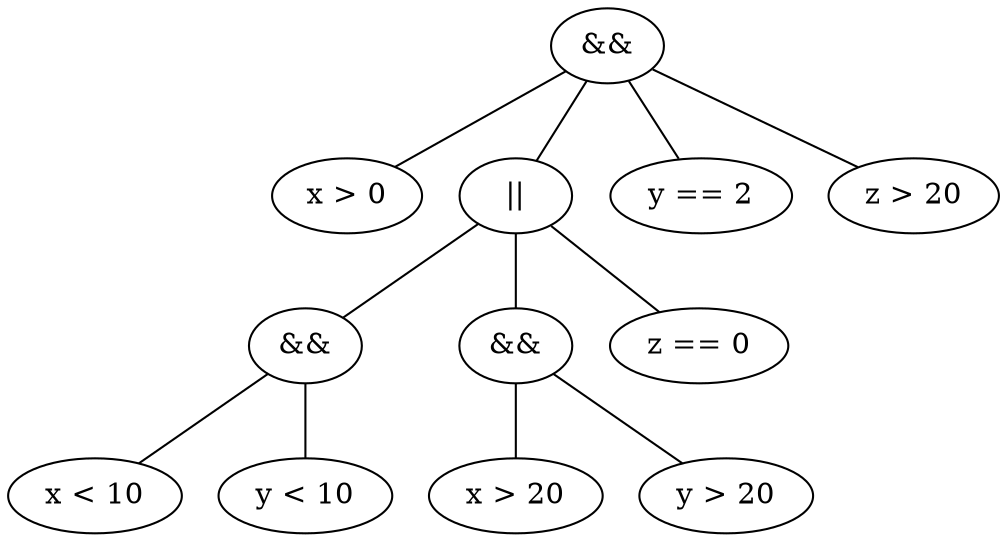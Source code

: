 graph {
  // x > 0 && (x < 10 && y < 10 || x > 20 && y > 10 || z == 0) && y == 2 && z > 20
  a [label="&&"]
  b [label="x > 0"]

  d [label="||"]
  e [label="&&"]
  f [label="x < 10"]
  g [label="y < 10"]
  i [label="&&"]
  j [label="x > 20"]
  k [label="y > 20"]
  l [label="z == 0"]

  y [label="y == 2"]
  z [label="z > 20"]

  a -- b
  a -- y
  a -- z
  a -- d
    d -- e
      e -- f
      e -- g
    d -- i
      i -- j
      i -- k
    d -- l
}
